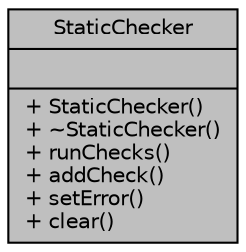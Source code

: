digraph "StaticChecker"
{
 // INTERACTIVE_SVG=YES
  bgcolor="transparent";
  edge [fontname="Helvetica",fontsize="10",labelfontname="Helvetica",labelfontsize="10"];
  node [fontname="Helvetica",fontsize="10",shape=record];
  Node1 [label="{StaticChecker\n||+ StaticChecker()\l+ ~StaticChecker()\l+ runChecks()\l+ addCheck()\l+ setError()\l+ clear()\l}",height=0.2,width=0.4,color="black", fillcolor="grey75", style="filled", fontcolor="black"];
}
